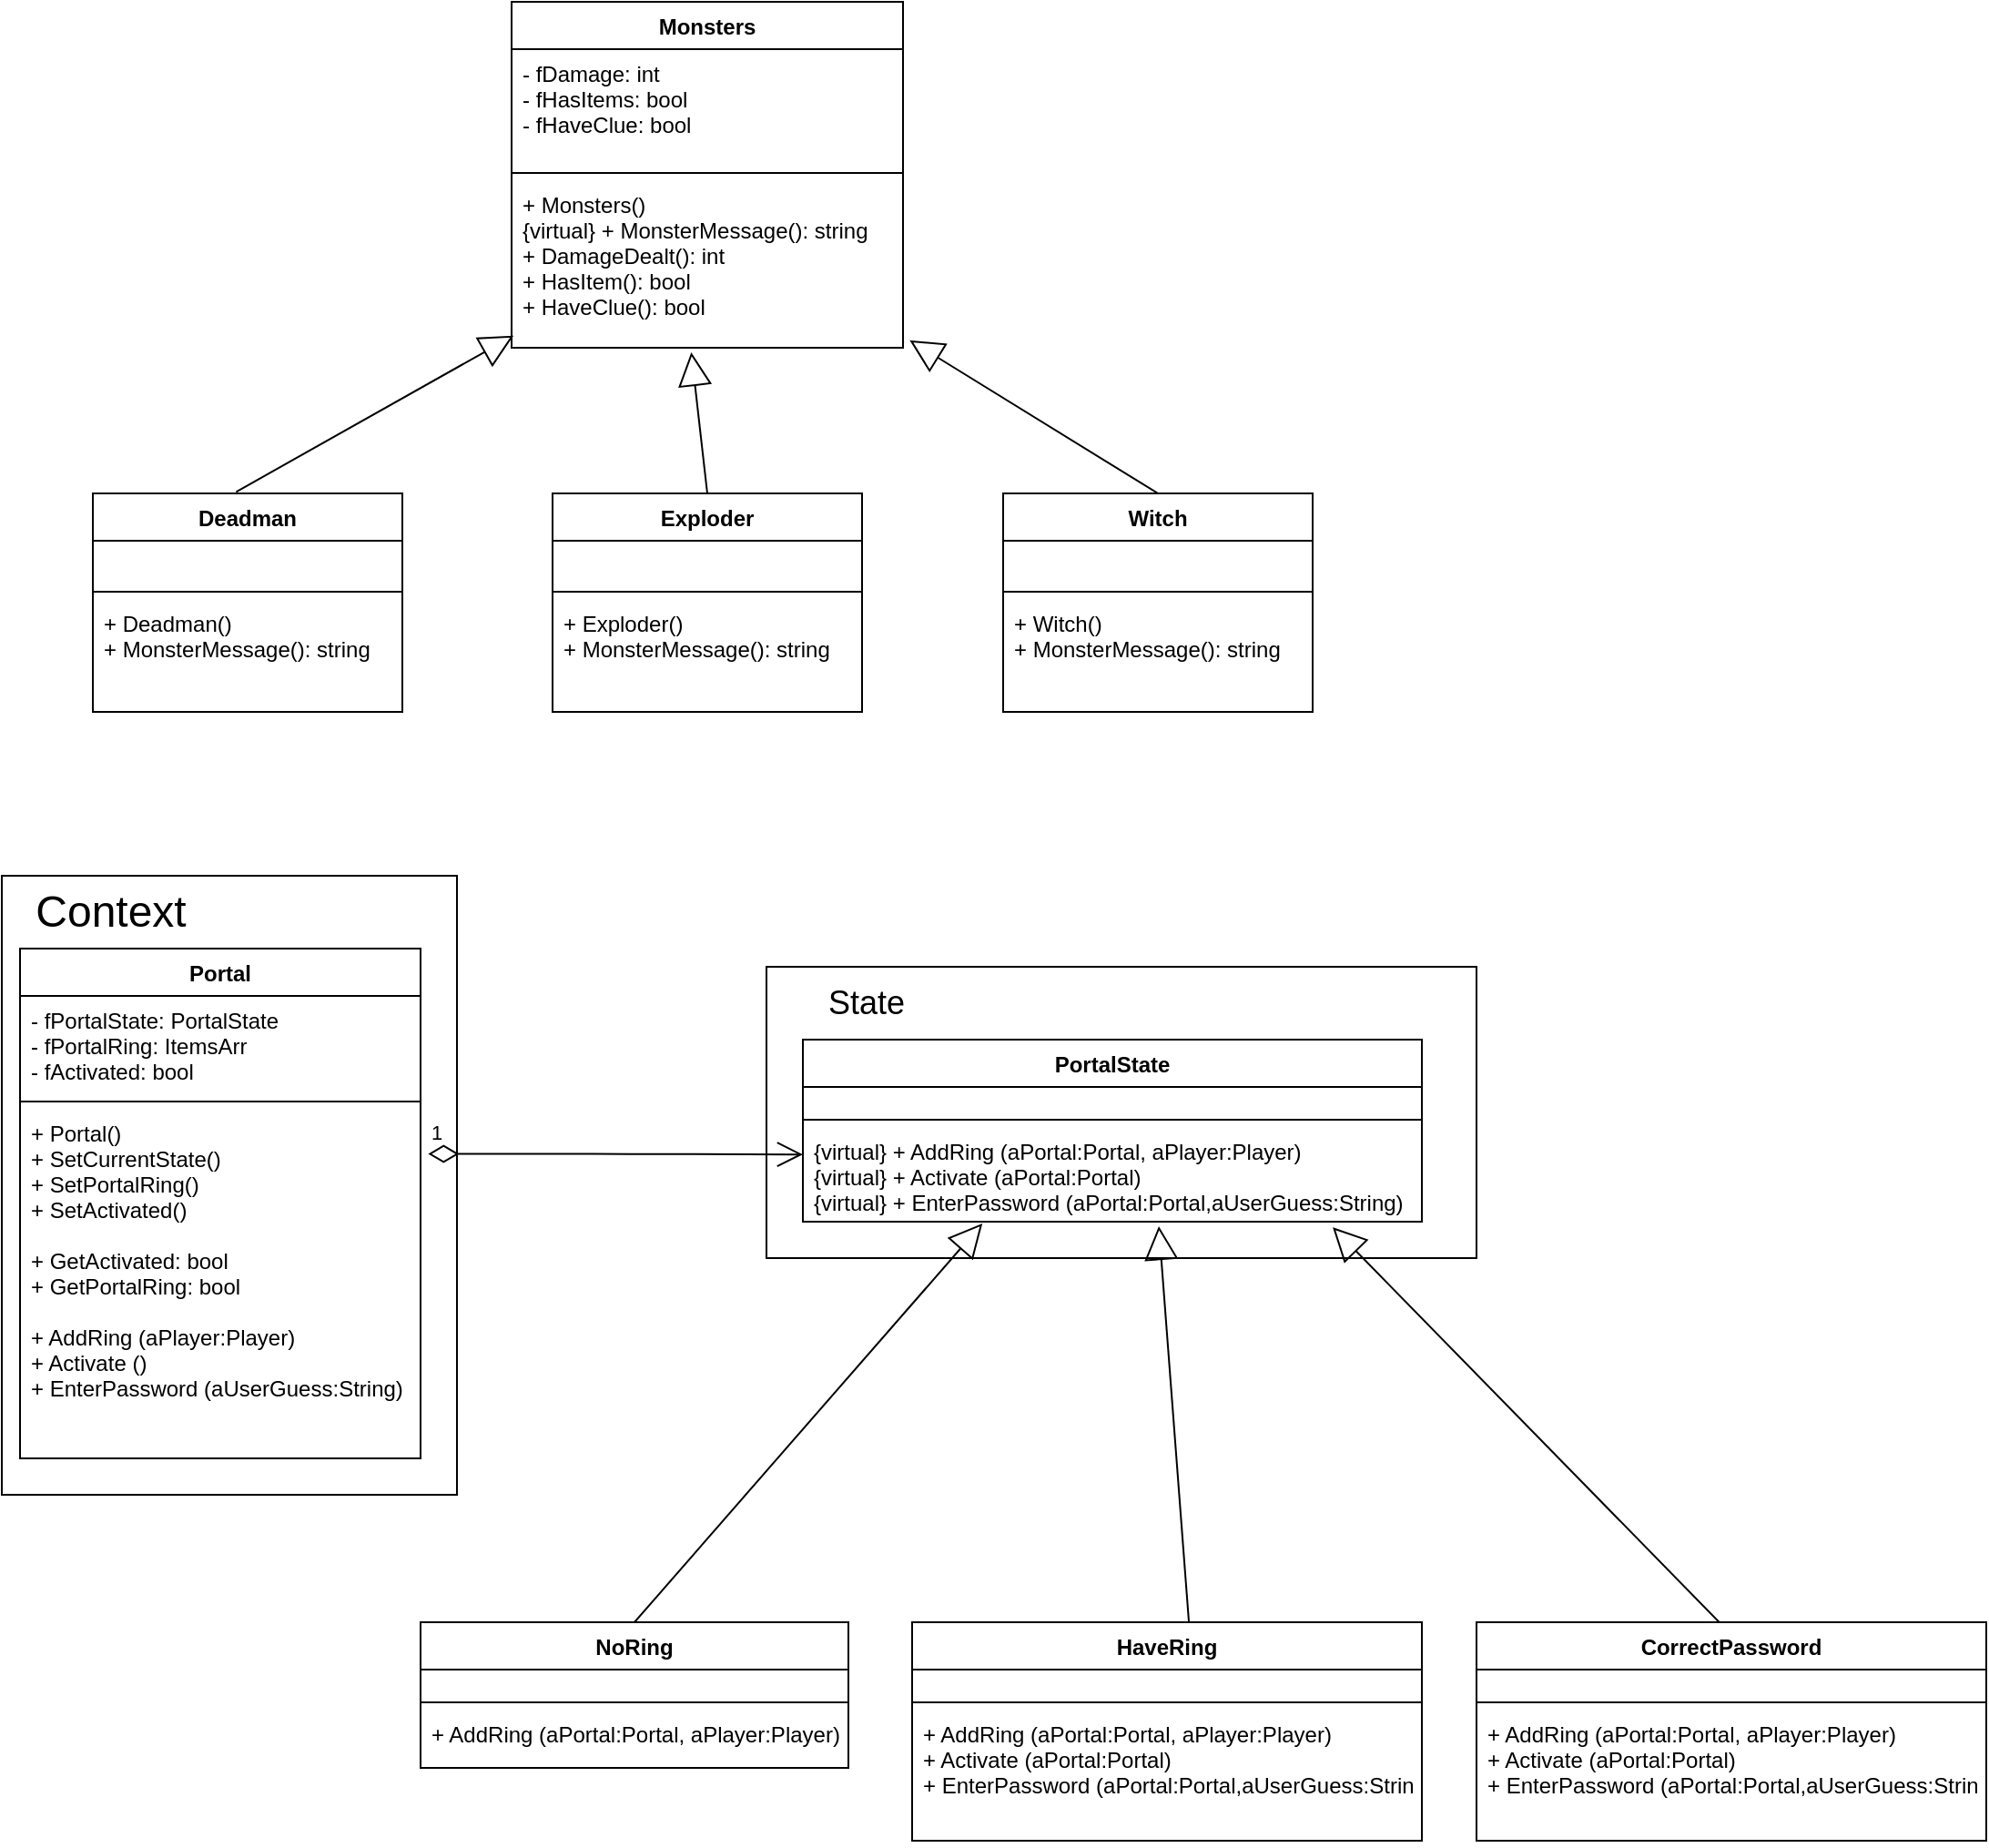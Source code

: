 <mxfile version="13.0.9" type="github">
  <diagram id="Zbr5eXJ1lrg5oQj0TJRN" name="Page-1">
    <mxGraphModel dx="1300" dy="660" grid="1" gridSize="10" guides="1" tooltips="1" connect="1" arrows="1" fold="1" page="1" pageScale="1" pageWidth="850" pageHeight="1100" math="0" shadow="0">
      <root>
        <mxCell id="0" />
        <mxCell id="1" parent="0" />
        <mxCell id="eKWa105OlJWNkmlLYC_9-3" value="" style="rounded=0;whiteSpace=wrap;html=1;" vertex="1" parent="1">
          <mxGeometry x="450" y="590" width="390" height="160" as="geometry" />
        </mxCell>
        <mxCell id="eKWa105OlJWNkmlLYC_9-1" value="" style="rounded=0;whiteSpace=wrap;html=1;" vertex="1" parent="1">
          <mxGeometry x="30" y="540" width="250" height="340" as="geometry" />
        </mxCell>
        <mxCell id="FtybDF0M8yzEMGMQI0fj-1" value="Monsters" style="swimlane;fontStyle=1;align=center;verticalAlign=top;childLayout=stackLayout;horizontal=1;startSize=26;horizontalStack=0;resizeParent=1;resizeParentMax=0;resizeLast=0;collapsible=1;marginBottom=0;" parent="1" vertex="1">
          <mxGeometry x="310" y="60" width="215" height="190" as="geometry" />
        </mxCell>
        <mxCell id="FtybDF0M8yzEMGMQI0fj-2" value="- fDamage: int&#xa;- fHasItems: bool&#xa;- fHaveClue: bool&#xa;&#xa; " style="text;strokeColor=none;fillColor=none;align=left;verticalAlign=top;spacingLeft=4;spacingRight=4;overflow=hidden;rotatable=0;points=[[0,0.5],[1,0.5]];portConstraint=eastwest;" parent="FtybDF0M8yzEMGMQI0fj-1" vertex="1">
          <mxGeometry y="26" width="215" height="64" as="geometry" />
        </mxCell>
        <mxCell id="FtybDF0M8yzEMGMQI0fj-3" value="" style="line;strokeWidth=1;fillColor=none;align=left;verticalAlign=middle;spacingTop=-1;spacingLeft=3;spacingRight=3;rotatable=0;labelPosition=right;points=[];portConstraint=eastwest;" parent="FtybDF0M8yzEMGMQI0fj-1" vertex="1">
          <mxGeometry y="90" width="215" height="8" as="geometry" />
        </mxCell>
        <mxCell id="FtybDF0M8yzEMGMQI0fj-4" value="+ Monsters()&#xa;{virtual} + MonsterMessage(): string&#xa;+ DamageDealt(): int&#xa;+ HasItem(): bool&#xa;+ HaveClue(): bool&#xa;&#xa;" style="text;strokeColor=none;fillColor=none;align=left;verticalAlign=top;spacingLeft=4;spacingRight=4;overflow=hidden;rotatable=0;points=[[0,0.5],[1,0.5]];portConstraint=eastwest;" parent="FtybDF0M8yzEMGMQI0fj-1" vertex="1">
          <mxGeometry y="98" width="215" height="92" as="geometry" />
        </mxCell>
        <mxCell id="FtybDF0M8yzEMGMQI0fj-17" value="" style="endArrow=block;endSize=16;endFill=0;html=1;entryX=0.005;entryY=0.928;entryDx=0;entryDy=0;entryPerimeter=0;exitX=0.463;exitY=-0.007;exitDx=0;exitDy=0;exitPerimeter=0;" parent="1" source="FtybDF0M8yzEMGMQI0fj-5" target="FtybDF0M8yzEMGMQI0fj-4" edge="1">
          <mxGeometry width="160" relative="1" as="geometry">
            <mxPoint x="110" y="290" as="sourcePoint" />
            <mxPoint x="270" y="290" as="targetPoint" />
          </mxGeometry>
        </mxCell>
        <mxCell id="FtybDF0M8yzEMGMQI0fj-18" value="" style="endArrow=block;endSize=16;endFill=0;html=1;exitX=0.5;exitY=0;exitDx=0;exitDy=0;entryX=0.459;entryY=1.027;entryDx=0;entryDy=0;entryPerimeter=0;" parent="1" source="FtybDF0M8yzEMGMQI0fj-9" target="FtybDF0M8yzEMGMQI0fj-4" edge="1">
          <mxGeometry width="160" relative="1" as="geometry">
            <mxPoint x="410" y="300" as="sourcePoint" />
            <mxPoint x="570" y="300" as="targetPoint" />
          </mxGeometry>
        </mxCell>
        <mxCell id="FtybDF0M8yzEMGMQI0fj-19" value="" style="endArrow=block;endSize=16;endFill=0;html=1;exitX=0.5;exitY=0;exitDx=0;exitDy=0;entryX=1.017;entryY=0.955;entryDx=0;entryDy=0;entryPerimeter=0;" parent="1" source="FtybDF0M8yzEMGMQI0fj-13" target="FtybDF0M8yzEMGMQI0fj-4" edge="1">
          <mxGeometry width="160" relative="1" as="geometry">
            <mxPoint x="620" y="210" as="sourcePoint" />
            <mxPoint x="780" y="210" as="targetPoint" />
          </mxGeometry>
        </mxCell>
        <mxCell id="FtybDF0M8yzEMGMQI0fj-13" value="Witch" style="swimlane;fontStyle=1;align=center;verticalAlign=top;childLayout=stackLayout;horizontal=1;startSize=26;horizontalStack=0;resizeParent=1;resizeParentMax=0;resizeLast=0;collapsible=1;marginBottom=0;" parent="1" vertex="1">
          <mxGeometry x="580" y="330" width="170" height="120" as="geometry" />
        </mxCell>
        <mxCell id="FtybDF0M8yzEMGMQI0fj-14" value="&#xa;" style="text;strokeColor=none;fillColor=none;align=left;verticalAlign=top;spacingLeft=4;spacingRight=4;overflow=hidden;rotatable=0;points=[[0,0.5],[1,0.5]];portConstraint=eastwest;" parent="FtybDF0M8yzEMGMQI0fj-13" vertex="1">
          <mxGeometry y="26" width="170" height="24" as="geometry" />
        </mxCell>
        <mxCell id="FtybDF0M8yzEMGMQI0fj-15" value="" style="line;strokeWidth=1;fillColor=none;align=left;verticalAlign=middle;spacingTop=-1;spacingLeft=3;spacingRight=3;rotatable=0;labelPosition=right;points=[];portConstraint=eastwest;" parent="FtybDF0M8yzEMGMQI0fj-13" vertex="1">
          <mxGeometry y="50" width="170" height="8" as="geometry" />
        </mxCell>
        <mxCell id="FtybDF0M8yzEMGMQI0fj-16" value="+ Witch()&#xa;+ MonsterMessage(): string&#xa;&#xa;&#xa;" style="text;strokeColor=none;fillColor=none;align=left;verticalAlign=top;spacingLeft=4;spacingRight=4;overflow=hidden;rotatable=0;points=[[0,0.5],[1,0.5]];portConstraint=eastwest;" parent="FtybDF0M8yzEMGMQI0fj-13" vertex="1">
          <mxGeometry y="58" width="170" height="62" as="geometry" />
        </mxCell>
        <mxCell id="FtybDF0M8yzEMGMQI0fj-9" value="Exploder" style="swimlane;fontStyle=1;align=center;verticalAlign=top;childLayout=stackLayout;horizontal=1;startSize=26;horizontalStack=0;resizeParent=1;resizeParentMax=0;resizeLast=0;collapsible=1;marginBottom=0;" parent="1" vertex="1">
          <mxGeometry x="332.5" y="330" width="170" height="120" as="geometry" />
        </mxCell>
        <mxCell id="FtybDF0M8yzEMGMQI0fj-10" value="&#xa;" style="text;strokeColor=none;fillColor=none;align=left;verticalAlign=top;spacingLeft=4;spacingRight=4;overflow=hidden;rotatable=0;points=[[0,0.5],[1,0.5]];portConstraint=eastwest;" parent="FtybDF0M8yzEMGMQI0fj-9" vertex="1">
          <mxGeometry y="26" width="170" height="24" as="geometry" />
        </mxCell>
        <mxCell id="FtybDF0M8yzEMGMQI0fj-11" value="" style="line;strokeWidth=1;fillColor=none;align=left;verticalAlign=middle;spacingTop=-1;spacingLeft=3;spacingRight=3;rotatable=0;labelPosition=right;points=[];portConstraint=eastwest;" parent="FtybDF0M8yzEMGMQI0fj-9" vertex="1">
          <mxGeometry y="50" width="170" height="8" as="geometry" />
        </mxCell>
        <mxCell id="FtybDF0M8yzEMGMQI0fj-12" value="+ Exploder()&#xa;+ MonsterMessage(): string&#xa;&#xa;&#xa;" style="text;strokeColor=none;fillColor=none;align=left;verticalAlign=top;spacingLeft=4;spacingRight=4;overflow=hidden;rotatable=0;points=[[0,0.5],[1,0.5]];portConstraint=eastwest;" parent="FtybDF0M8yzEMGMQI0fj-9" vertex="1">
          <mxGeometry y="58" width="170" height="62" as="geometry" />
        </mxCell>
        <mxCell id="FtybDF0M8yzEMGMQI0fj-5" value="Deadman" style="swimlane;fontStyle=1;align=center;verticalAlign=top;childLayout=stackLayout;horizontal=1;startSize=26;horizontalStack=0;resizeParent=1;resizeParentMax=0;resizeLast=0;collapsible=1;marginBottom=0;" parent="1" vertex="1">
          <mxGeometry x="80" y="330" width="170" height="120" as="geometry" />
        </mxCell>
        <mxCell id="FtybDF0M8yzEMGMQI0fj-6" value="&#xa;" style="text;strokeColor=none;fillColor=none;align=left;verticalAlign=top;spacingLeft=4;spacingRight=4;overflow=hidden;rotatable=0;points=[[0,0.5],[1,0.5]];portConstraint=eastwest;" parent="FtybDF0M8yzEMGMQI0fj-5" vertex="1">
          <mxGeometry y="26" width="170" height="24" as="geometry" />
        </mxCell>
        <mxCell id="FtybDF0M8yzEMGMQI0fj-7" value="" style="line;strokeWidth=1;fillColor=none;align=left;verticalAlign=middle;spacingTop=-1;spacingLeft=3;spacingRight=3;rotatable=0;labelPosition=right;points=[];portConstraint=eastwest;" parent="FtybDF0M8yzEMGMQI0fj-5" vertex="1">
          <mxGeometry y="50" width="170" height="8" as="geometry" />
        </mxCell>
        <mxCell id="FtybDF0M8yzEMGMQI0fj-8" value="+ Deadman()&#xa;+ MonsterMessage(): string&#xa;&#xa;&#xa;" style="text;strokeColor=none;fillColor=none;align=left;verticalAlign=top;spacingLeft=4;spacingRight=4;overflow=hidden;rotatable=0;points=[[0,0.5],[1,0.5]];portConstraint=eastwest;" parent="FtybDF0M8yzEMGMQI0fj-5" vertex="1">
          <mxGeometry y="58" width="170" height="62" as="geometry" />
        </mxCell>
        <mxCell id="FtybDF0M8yzEMGMQI0fj-28" value="NoRing" style="swimlane;fontStyle=1;align=center;verticalAlign=top;childLayout=stackLayout;horizontal=1;startSize=26;horizontalStack=0;resizeParent=1;resizeParentMax=0;resizeLast=0;collapsible=1;marginBottom=0;" parent="1" vertex="1">
          <mxGeometry x="260" y="950" width="235" height="80" as="geometry" />
        </mxCell>
        <mxCell id="FtybDF0M8yzEMGMQI0fj-29" value="&#xa;" style="text;strokeColor=none;fillColor=none;align=left;verticalAlign=top;spacingLeft=4;spacingRight=4;overflow=hidden;rotatable=0;points=[[0,0.5],[1,0.5]];portConstraint=eastwest;" parent="FtybDF0M8yzEMGMQI0fj-28" vertex="1">
          <mxGeometry y="26" width="235" height="14" as="geometry" />
        </mxCell>
        <mxCell id="FtybDF0M8yzEMGMQI0fj-30" value="" style="line;strokeWidth=1;fillColor=none;align=left;verticalAlign=middle;spacingTop=-1;spacingLeft=3;spacingRight=3;rotatable=0;labelPosition=right;points=[];portConstraint=eastwest;" parent="FtybDF0M8yzEMGMQI0fj-28" vertex="1">
          <mxGeometry y="40" width="235" height="8" as="geometry" />
        </mxCell>
        <mxCell id="FtybDF0M8yzEMGMQI0fj-31" value="+ AddRing (aPortal:Portal, aPlayer:Player)" style="text;strokeColor=none;fillColor=none;align=left;verticalAlign=top;spacingLeft=4;spacingRight=4;overflow=hidden;rotatable=0;points=[[0,0.5],[1,0.5]];portConstraint=eastwest;" parent="FtybDF0M8yzEMGMQI0fj-28" vertex="1">
          <mxGeometry y="48" width="235" height="32" as="geometry" />
        </mxCell>
        <mxCell id="FtybDF0M8yzEMGMQI0fj-32" value="HaveRing" style="swimlane;fontStyle=1;align=center;verticalAlign=top;childLayout=stackLayout;horizontal=1;startSize=26;horizontalStack=0;resizeParent=1;resizeParentMax=0;resizeLast=0;collapsible=1;marginBottom=0;" parent="1" vertex="1">
          <mxGeometry x="530" y="950" width="280" height="120" as="geometry" />
        </mxCell>
        <mxCell id="FtybDF0M8yzEMGMQI0fj-33" value="&#xa;" style="text;strokeColor=none;fillColor=none;align=left;verticalAlign=top;spacingLeft=4;spacingRight=4;overflow=hidden;rotatable=0;points=[[0,0.5],[1,0.5]];portConstraint=eastwest;" parent="FtybDF0M8yzEMGMQI0fj-32" vertex="1">
          <mxGeometry y="26" width="280" height="14" as="geometry" />
        </mxCell>
        <mxCell id="FtybDF0M8yzEMGMQI0fj-34" value="" style="line;strokeWidth=1;fillColor=none;align=left;verticalAlign=middle;spacingTop=-1;spacingLeft=3;spacingRight=3;rotatable=0;labelPosition=right;points=[];portConstraint=eastwest;" parent="FtybDF0M8yzEMGMQI0fj-32" vertex="1">
          <mxGeometry y="40" width="280" height="8" as="geometry" />
        </mxCell>
        <mxCell id="FtybDF0M8yzEMGMQI0fj-35" value="+ AddRing (aPortal:Portal, aPlayer:Player)&#xa;+ Activate (aPortal:Portal)&#xa;+ EnterPassword (aPortal:Portal,aUserGuess:String" style="text;strokeColor=none;fillColor=none;align=left;verticalAlign=top;spacingLeft=4;spacingRight=4;overflow=hidden;rotatable=0;points=[[0,0.5],[1,0.5]];portConstraint=eastwest;" parent="FtybDF0M8yzEMGMQI0fj-32" vertex="1">
          <mxGeometry y="48" width="280" height="72" as="geometry" />
        </mxCell>
        <mxCell id="FtybDF0M8yzEMGMQI0fj-36" value="CorrectPassword" style="swimlane;fontStyle=1;align=center;verticalAlign=top;childLayout=stackLayout;horizontal=1;startSize=26;horizontalStack=0;resizeParent=1;resizeParentMax=0;resizeLast=0;collapsible=1;marginBottom=0;" parent="1" vertex="1">
          <mxGeometry x="840" y="950" width="280" height="120" as="geometry" />
        </mxCell>
        <mxCell id="FtybDF0M8yzEMGMQI0fj-37" value="&#xa;" style="text;strokeColor=none;fillColor=none;align=left;verticalAlign=top;spacingLeft=4;spacingRight=4;overflow=hidden;rotatable=0;points=[[0,0.5],[1,0.5]];portConstraint=eastwest;" parent="FtybDF0M8yzEMGMQI0fj-36" vertex="1">
          <mxGeometry y="26" width="280" height="14" as="geometry" />
        </mxCell>
        <mxCell id="FtybDF0M8yzEMGMQI0fj-38" value="" style="line;strokeWidth=1;fillColor=none;align=left;verticalAlign=middle;spacingTop=-1;spacingLeft=3;spacingRight=3;rotatable=0;labelPosition=right;points=[];portConstraint=eastwest;" parent="FtybDF0M8yzEMGMQI0fj-36" vertex="1">
          <mxGeometry y="40" width="280" height="8" as="geometry" />
        </mxCell>
        <mxCell id="FtybDF0M8yzEMGMQI0fj-39" value="+ AddRing (aPortal:Portal, aPlayer:Player)&#xa;+ Activate (aPortal:Portal)&#xa;+ EnterPassword (aPortal:Portal,aUserGuess:String" style="text;strokeColor=none;fillColor=none;align=left;verticalAlign=top;spacingLeft=4;spacingRight=4;overflow=hidden;rotatable=0;points=[[0,0.5],[1,0.5]];portConstraint=eastwest;" parent="FtybDF0M8yzEMGMQI0fj-36" vertex="1">
          <mxGeometry y="48" width="280" height="72" as="geometry" />
        </mxCell>
        <mxCell id="FtybDF0M8yzEMGMQI0fj-40" value="1" style="endArrow=open;html=1;endSize=12;startArrow=diamondThin;startSize=14;startFill=0;edgeStyle=orthogonalEdgeStyle;align=left;verticalAlign=bottom;exitX=1.019;exitY=0.129;exitDx=0;exitDy=0;exitPerimeter=0;entryX=0;entryY=0.29;entryDx=0;entryDy=0;entryPerimeter=0;" parent="1" source="FtybDF0M8yzEMGMQI0fj-23" target="FtybDF0M8yzEMGMQI0fj-27" edge="1">
          <mxGeometry x="-1" y="3" relative="1" as="geometry">
            <mxPoint x="310" y="840" as="sourcePoint" />
            <mxPoint x="470" y="840" as="targetPoint" />
          </mxGeometry>
        </mxCell>
        <mxCell id="FtybDF0M8yzEMGMQI0fj-41" value="" style="endArrow=block;endSize=16;endFill=0;html=1;exitX=0.5;exitY=0;exitDx=0;exitDy=0;entryX=0.29;entryY=1.019;entryDx=0;entryDy=0;entryPerimeter=0;" parent="1" source="FtybDF0M8yzEMGMQI0fj-28" target="FtybDF0M8yzEMGMQI0fj-27" edge="1">
          <mxGeometry width="160" relative="1" as="geometry">
            <mxPoint x="424.82" y="897.52" as="sourcePoint" />
            <mxPoint x="416.005" y="820.004" as="targetPoint" />
          </mxGeometry>
        </mxCell>
        <mxCell id="FtybDF0M8yzEMGMQI0fj-42" value="" style="endArrow=block;endSize=16;endFill=0;html=1;exitX=0.543;exitY=0.001;exitDx=0;exitDy=0;entryX=0.575;entryY=1.048;entryDx=0;entryDy=0;entryPerimeter=0;exitPerimeter=0;" parent="1" source="FtybDF0M8yzEMGMQI0fj-32" target="FtybDF0M8yzEMGMQI0fj-27" edge="1">
          <mxGeometry width="160" relative="1" as="geometry">
            <mxPoint x="502.5" y="949.01" as="sourcePoint" />
            <mxPoint x="648.6" y="759.998" as="targetPoint" />
          </mxGeometry>
        </mxCell>
        <mxCell id="FtybDF0M8yzEMGMQI0fj-43" value="" style="endArrow=block;endSize=16;endFill=0;html=1;exitX=0.543;exitY=0.001;exitDx=0;exitDy=0;entryX=0.856;entryY=1.059;entryDx=0;entryDy=0;entryPerimeter=0;exitPerimeter=0;" parent="1" target="FtybDF0M8yzEMGMQI0fj-27" edge="1">
          <mxGeometry width="160" relative="1" as="geometry">
            <mxPoint x="973.44" y="950.12" as="sourcePoint" />
            <mxPoint x="940.0" y="759.998" as="targetPoint" />
          </mxGeometry>
        </mxCell>
        <mxCell id="FtybDF0M8yzEMGMQI0fj-24" value="PortalState" style="swimlane;fontStyle=1;align=center;verticalAlign=top;childLayout=stackLayout;horizontal=1;startSize=26;horizontalStack=0;resizeParent=1;resizeParentMax=0;resizeLast=0;collapsible=1;marginBottom=0;" parent="1" vertex="1">
          <mxGeometry x="470" y="630" width="340" height="100" as="geometry" />
        </mxCell>
        <mxCell id="FtybDF0M8yzEMGMQI0fj-25" value="&#xa;" style="text;strokeColor=none;fillColor=none;align=left;verticalAlign=top;spacingLeft=4;spacingRight=4;overflow=hidden;rotatable=0;points=[[0,0.5],[1,0.5]];portConstraint=eastwest;" parent="FtybDF0M8yzEMGMQI0fj-24" vertex="1">
          <mxGeometry y="26" width="340" height="14" as="geometry" />
        </mxCell>
        <mxCell id="FtybDF0M8yzEMGMQI0fj-26" value="" style="line;strokeWidth=1;fillColor=none;align=left;verticalAlign=middle;spacingTop=-1;spacingLeft=3;spacingRight=3;rotatable=0;labelPosition=right;points=[];portConstraint=eastwest;" parent="FtybDF0M8yzEMGMQI0fj-24" vertex="1">
          <mxGeometry y="40" width="340" height="8" as="geometry" />
        </mxCell>
        <mxCell id="FtybDF0M8yzEMGMQI0fj-27" value="{virtual} + AddRing (aPortal:Portal, aPlayer:Player)&#xa;{virtual} + Activate (aPortal:Portal)&#xa;{virtual} + EnterPassword (aPortal:Portal,aUserGuess:String)" style="text;strokeColor=none;fillColor=none;align=left;verticalAlign=top;spacingLeft=4;spacingRight=4;overflow=hidden;rotatable=0;points=[[0,0.5],[1,0.5]];portConstraint=eastwest;" parent="FtybDF0M8yzEMGMQI0fj-24" vertex="1">
          <mxGeometry y="48" width="340" height="52" as="geometry" />
        </mxCell>
        <mxCell id="FtybDF0M8yzEMGMQI0fj-20" value="Portal" style="swimlane;fontStyle=1;align=center;verticalAlign=top;childLayout=stackLayout;horizontal=1;startSize=26;horizontalStack=0;resizeParent=1;resizeParentMax=0;resizeLast=0;collapsible=1;marginBottom=0;" parent="1" vertex="1">
          <mxGeometry x="40" y="580" width="220" height="280" as="geometry" />
        </mxCell>
        <mxCell id="FtybDF0M8yzEMGMQI0fj-21" value="- fPortalState: PortalState&#xa;- fPortalRing: ItemsArr&#xa;- fActivated: bool&#xa;" style="text;strokeColor=none;fillColor=none;align=left;verticalAlign=top;spacingLeft=4;spacingRight=4;overflow=hidden;rotatable=0;points=[[0,0.5],[1,0.5]];portConstraint=eastwest;" parent="FtybDF0M8yzEMGMQI0fj-20" vertex="1">
          <mxGeometry y="26" width="220" height="54" as="geometry" />
        </mxCell>
        <mxCell id="FtybDF0M8yzEMGMQI0fj-22" value="" style="line;strokeWidth=1;fillColor=none;align=left;verticalAlign=middle;spacingTop=-1;spacingLeft=3;spacingRight=3;rotatable=0;labelPosition=right;points=[];portConstraint=eastwest;" parent="FtybDF0M8yzEMGMQI0fj-20" vertex="1">
          <mxGeometry y="80" width="220" height="8" as="geometry" />
        </mxCell>
        <mxCell id="FtybDF0M8yzEMGMQI0fj-23" value="+ Portal()&#xa;+ SetCurrentState()&#xa;+ SetPortalRing()&#xa;+ SetActivated()&#xa;&#xa;+ GetActivated: bool&#xa;+ GetPortalRing: bool&#xa;&#xa;+ AddRing (aPlayer:Player)&#xa;+ Activate ()&#xa;+ EnterPassword (aUserGuess:String)&#xa;&#xa;&#xa;&#xa;" style="text;strokeColor=none;fillColor=none;align=left;verticalAlign=top;spacingLeft=4;spacingRight=4;overflow=hidden;rotatable=0;points=[[0,0.5],[1,0.5]];portConstraint=eastwest;" parent="FtybDF0M8yzEMGMQI0fj-20" vertex="1">
          <mxGeometry y="88" width="220" height="192" as="geometry" />
        </mxCell>
        <mxCell id="eKWa105OlJWNkmlLYC_9-2" value="&lt;font style=&quot;font-size: 24px&quot;&gt;Context&lt;/font&gt;" style="text;html=1;strokeColor=none;fillColor=none;align=center;verticalAlign=middle;whiteSpace=wrap;rounded=0;" vertex="1" parent="1">
          <mxGeometry x="70" y="550" width="40" height="20" as="geometry" />
        </mxCell>
        <mxCell id="eKWa105OlJWNkmlLYC_9-7" value="&lt;font style=&quot;font-size: 18px&quot;&gt;State&lt;/font&gt;" style="text;html=1;strokeColor=none;fillColor=none;align=center;verticalAlign=middle;whiteSpace=wrap;rounded=0;" vertex="1" parent="1">
          <mxGeometry x="485" y="600" width="40" height="20" as="geometry" />
        </mxCell>
      </root>
    </mxGraphModel>
  </diagram>
</mxfile>
